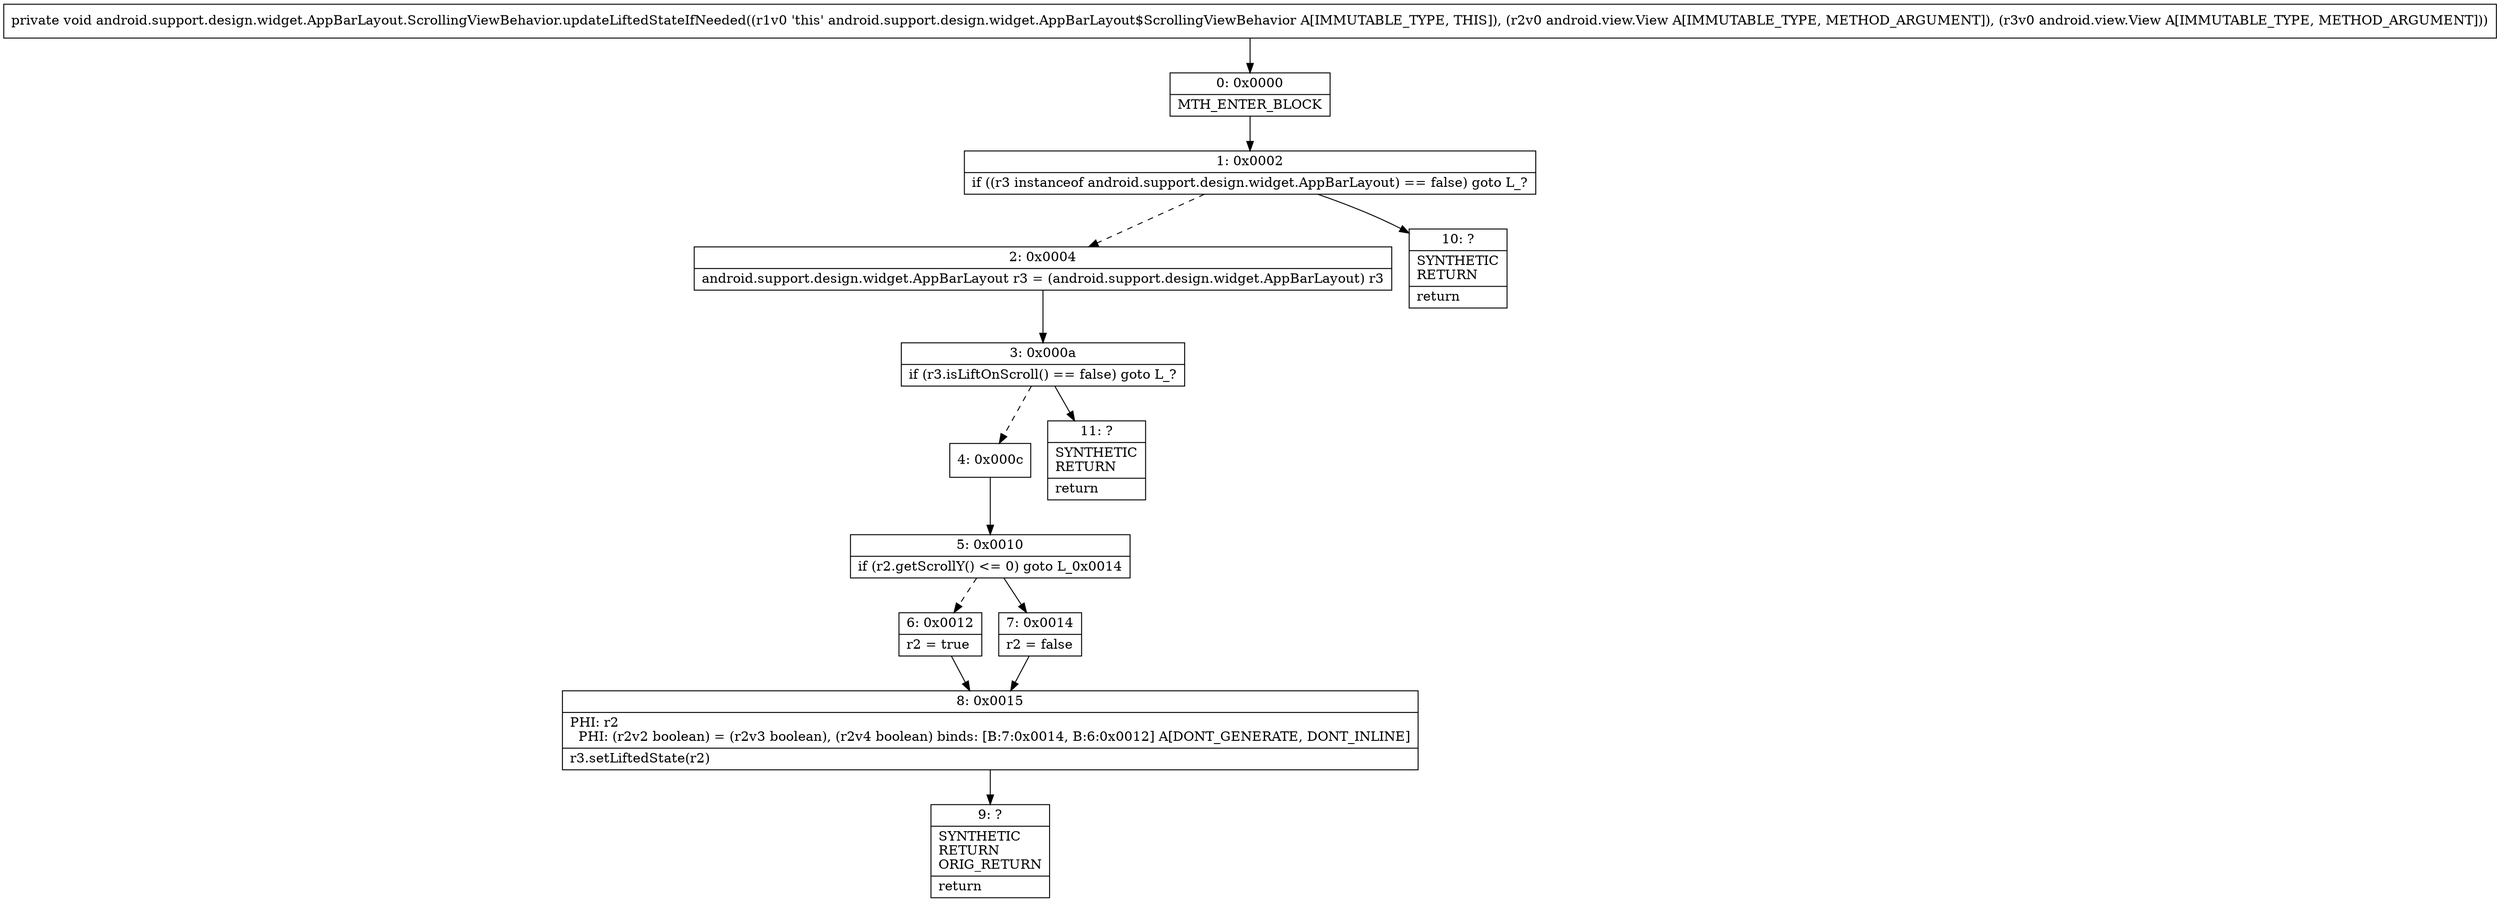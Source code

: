 digraph "CFG forandroid.support.design.widget.AppBarLayout.ScrollingViewBehavior.updateLiftedStateIfNeeded(Landroid\/view\/View;Landroid\/view\/View;)V" {
Node_0 [shape=record,label="{0\:\ 0x0000|MTH_ENTER_BLOCK\l}"];
Node_1 [shape=record,label="{1\:\ 0x0002|if ((r3 instanceof android.support.design.widget.AppBarLayout) == false) goto L_?\l}"];
Node_2 [shape=record,label="{2\:\ 0x0004|android.support.design.widget.AppBarLayout r3 = (android.support.design.widget.AppBarLayout) r3\l}"];
Node_3 [shape=record,label="{3\:\ 0x000a|if (r3.isLiftOnScroll() == false) goto L_?\l}"];
Node_4 [shape=record,label="{4\:\ 0x000c}"];
Node_5 [shape=record,label="{5\:\ 0x0010|if (r2.getScrollY() \<= 0) goto L_0x0014\l}"];
Node_6 [shape=record,label="{6\:\ 0x0012|r2 = true\l}"];
Node_7 [shape=record,label="{7\:\ 0x0014|r2 = false\l}"];
Node_8 [shape=record,label="{8\:\ 0x0015|PHI: r2 \l  PHI: (r2v2 boolean) = (r2v3 boolean), (r2v4 boolean) binds: [B:7:0x0014, B:6:0x0012] A[DONT_GENERATE, DONT_INLINE]\l|r3.setLiftedState(r2)\l}"];
Node_9 [shape=record,label="{9\:\ ?|SYNTHETIC\lRETURN\lORIG_RETURN\l|return\l}"];
Node_10 [shape=record,label="{10\:\ ?|SYNTHETIC\lRETURN\l|return\l}"];
Node_11 [shape=record,label="{11\:\ ?|SYNTHETIC\lRETURN\l|return\l}"];
MethodNode[shape=record,label="{private void android.support.design.widget.AppBarLayout.ScrollingViewBehavior.updateLiftedStateIfNeeded((r1v0 'this' android.support.design.widget.AppBarLayout$ScrollingViewBehavior A[IMMUTABLE_TYPE, THIS]), (r2v0 android.view.View A[IMMUTABLE_TYPE, METHOD_ARGUMENT]), (r3v0 android.view.View A[IMMUTABLE_TYPE, METHOD_ARGUMENT])) }"];
MethodNode -> Node_0;
Node_0 -> Node_1;
Node_1 -> Node_2[style=dashed];
Node_1 -> Node_10;
Node_2 -> Node_3;
Node_3 -> Node_4[style=dashed];
Node_3 -> Node_11;
Node_4 -> Node_5;
Node_5 -> Node_6[style=dashed];
Node_5 -> Node_7;
Node_6 -> Node_8;
Node_7 -> Node_8;
Node_8 -> Node_9;
}

